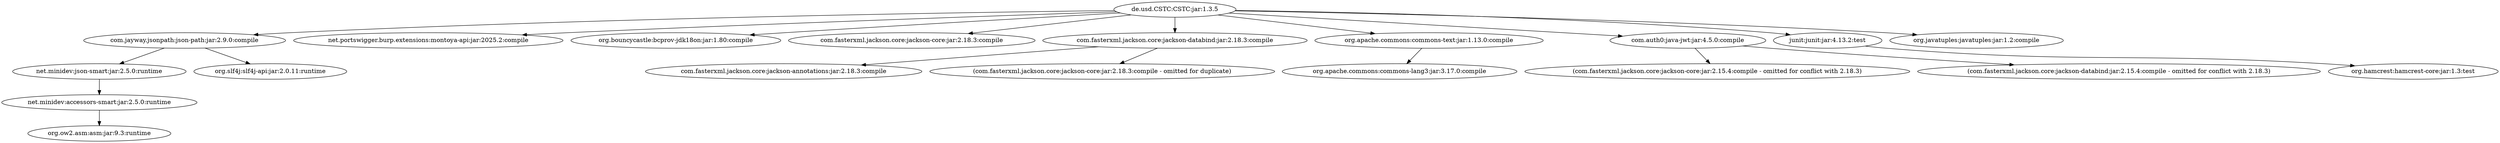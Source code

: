 digraph usdAG__cstc {
	"de.usd.CSTC:CSTC:jar:1.3.5" -> "com.jayway.jsonpath:json-path:jar:2.9.0:compile" ; 
	"de.usd.CSTC:CSTC:jar:1.3.5" -> "net.portswigger.burp.extensions:montoya-api:jar:2025.2:compile" ; 
	"de.usd.CSTC:CSTC:jar:1.3.5" -> "org.bouncycastle:bcprov-jdk18on:jar:1.80:compile" ; 
	"de.usd.CSTC:CSTC:jar:1.3.5" -> "com.fasterxml.jackson.core:jackson-core:jar:2.18.3:compile" ; 
	"de.usd.CSTC:CSTC:jar:1.3.5" -> "com.fasterxml.jackson.core:jackson-databind:jar:2.18.3:compile" ; 
	"de.usd.CSTC:CSTC:jar:1.3.5" -> "org.apache.commons:commons-text:jar:1.13.0:compile" ; 
	"de.usd.CSTC:CSTC:jar:1.3.5" -> "com.auth0:java-jwt:jar:4.5.0:compile" ; 
	"de.usd.CSTC:CSTC:jar:1.3.5" -> "junit:junit:jar:4.13.2:test" ; 
	"de.usd.CSTC:CSTC:jar:1.3.5" -> "org.javatuples:javatuples:jar:1.2:compile" ; 
	"com.jayway.jsonpath:json-path:jar:2.9.0:compile" -> "net.minidev:json-smart:jar:2.5.0:runtime" ; 
	"com.jayway.jsonpath:json-path:jar:2.9.0:compile" -> "org.slf4j:slf4j-api:jar:2.0.11:runtime" ; 
	"net.minidev:json-smart:jar:2.5.0:runtime" -> "net.minidev:accessors-smart:jar:2.5.0:runtime" ; 
	"net.minidev:accessors-smart:jar:2.5.0:runtime" -> "org.ow2.asm:asm:jar:9.3:runtime" ; 
	"com.fasterxml.jackson.core:jackson-databind:jar:2.18.3:compile" -> "com.fasterxml.jackson.core:jackson-annotations:jar:2.18.3:compile" ; 
	"com.fasterxml.jackson.core:jackson-databind:jar:2.18.3:compile" -> "(com.fasterxml.jackson.core:jackson-core:jar:2.18.3:compile - omitted for duplicate)" ; 
	"org.apache.commons:commons-text:jar:1.13.0:compile" -> "org.apache.commons:commons-lang3:jar:3.17.0:compile" ; 
	"com.auth0:java-jwt:jar:4.5.0:compile" -> "(com.fasterxml.jackson.core:jackson-core:jar:2.15.4:compile - omitted for conflict with 2.18.3)" ; 
	"com.auth0:java-jwt:jar:4.5.0:compile" -> "(com.fasterxml.jackson.core:jackson-databind:jar:2.15.4:compile - omitted for conflict with 2.18.3)" ; 
	"junit:junit:jar:4.13.2:test" -> "org.hamcrest:hamcrest-core:jar:1.3:test" ; 
}
